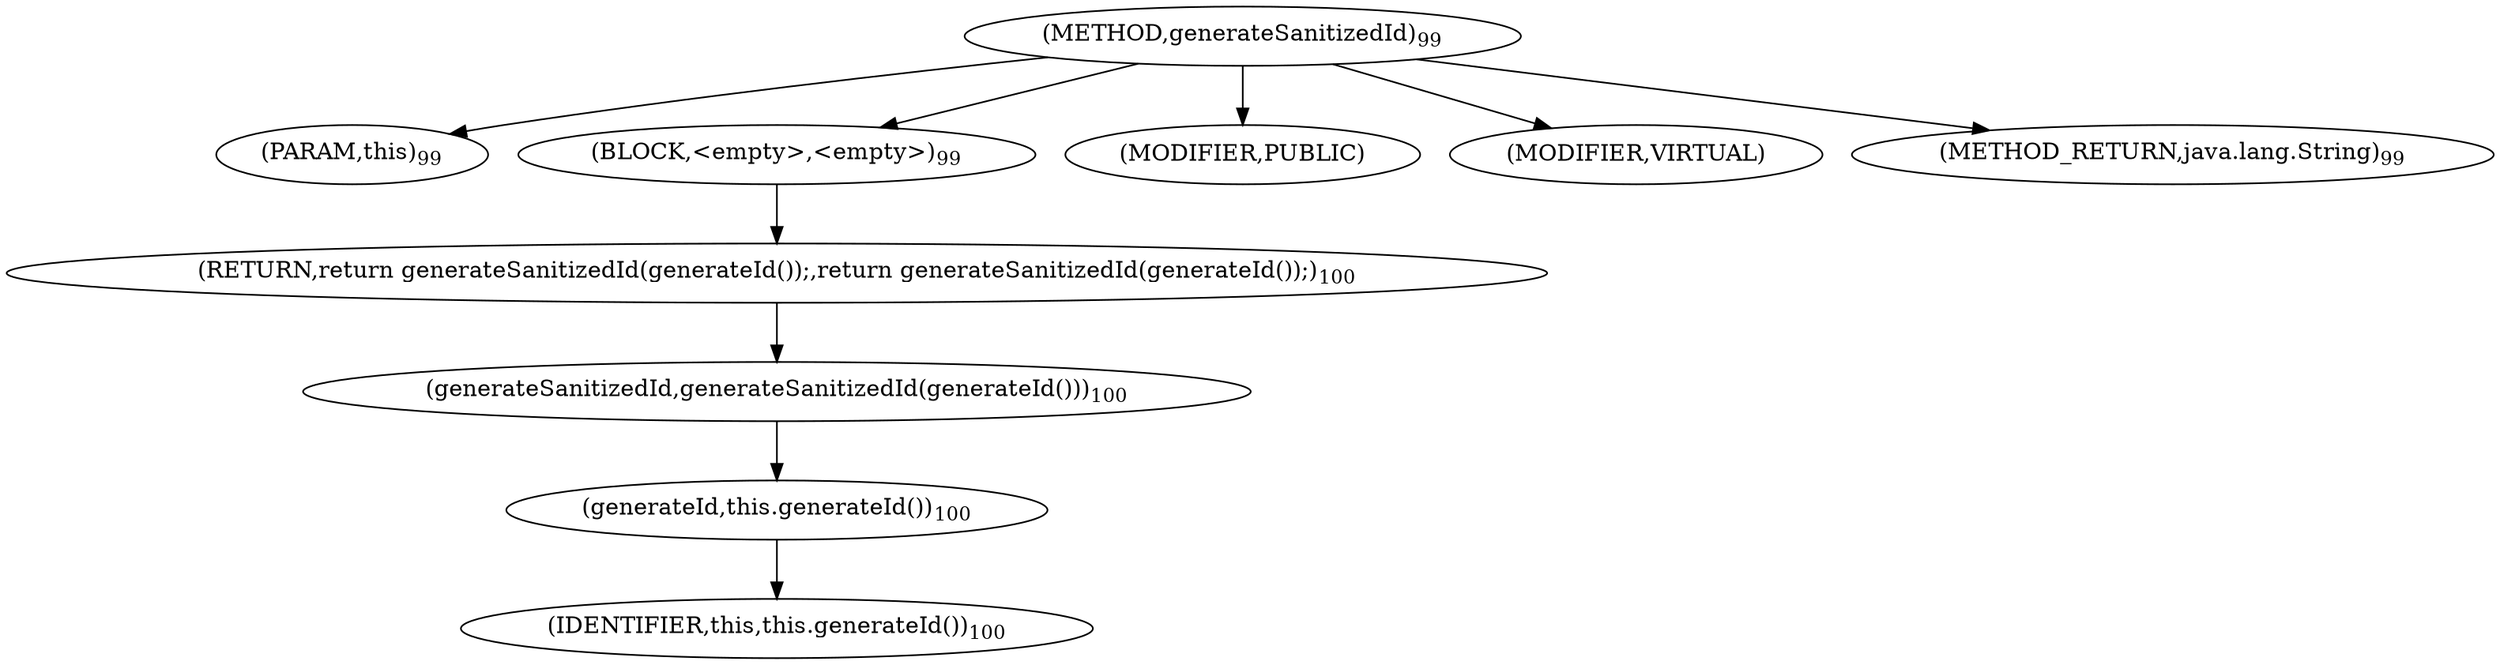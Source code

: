 digraph "generateSanitizedId" {  
"104" [label = <(METHOD,generateSanitizedId)<SUB>99</SUB>> ]
"13" [label = <(PARAM,this)<SUB>99</SUB>> ]
"105" [label = <(BLOCK,&lt;empty&gt;,&lt;empty&gt;)<SUB>99</SUB>> ]
"106" [label = <(RETURN,return generateSanitizedId(generateId());,return generateSanitizedId(generateId());)<SUB>100</SUB>> ]
"107" [label = <(generateSanitizedId,generateSanitizedId(generateId()))<SUB>100</SUB>> ]
"108" [label = <(generateId,this.generateId())<SUB>100</SUB>> ]
"12" [label = <(IDENTIFIER,this,this.generateId())<SUB>100</SUB>> ]
"109" [label = <(MODIFIER,PUBLIC)> ]
"110" [label = <(MODIFIER,VIRTUAL)> ]
"111" [label = <(METHOD_RETURN,java.lang.String)<SUB>99</SUB>> ]
  "104" -> "13" 
  "104" -> "105" 
  "104" -> "109" 
  "104" -> "110" 
  "104" -> "111" 
  "105" -> "106" 
  "106" -> "107" 
  "107" -> "108" 
  "108" -> "12" 
}
